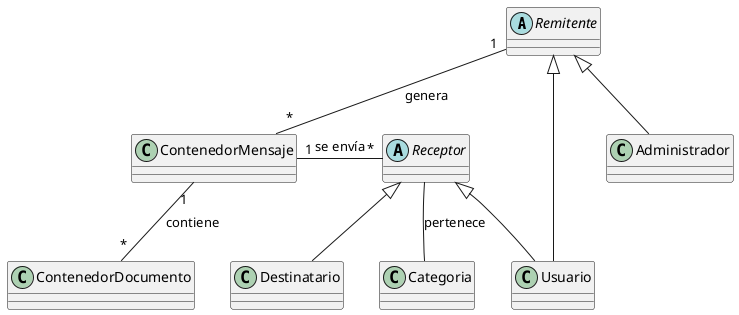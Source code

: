 @startuml
abstract Remitente{
}

class ContenedorMensaje{
}

class Usuario{
}

class ContenedorDocumento{
}

abstract Receptor{
}

class Destinatario{
}

class Administrador{
}

class Categoria{
}

Remitente <|-- Administrador
Remitente <|-- Usuario

Receptor <|-- Destinatario
Receptor <|-- Usuario
Receptor -- Categoria : pertenece

Remitente "1"--"*" ContenedorMensaje : genera

ContenedorMensaje "1"--"*" ContenedorDocumento : contiene

ContenedorMensaje "1"-r-"*" Receptor : se envía
@enduml